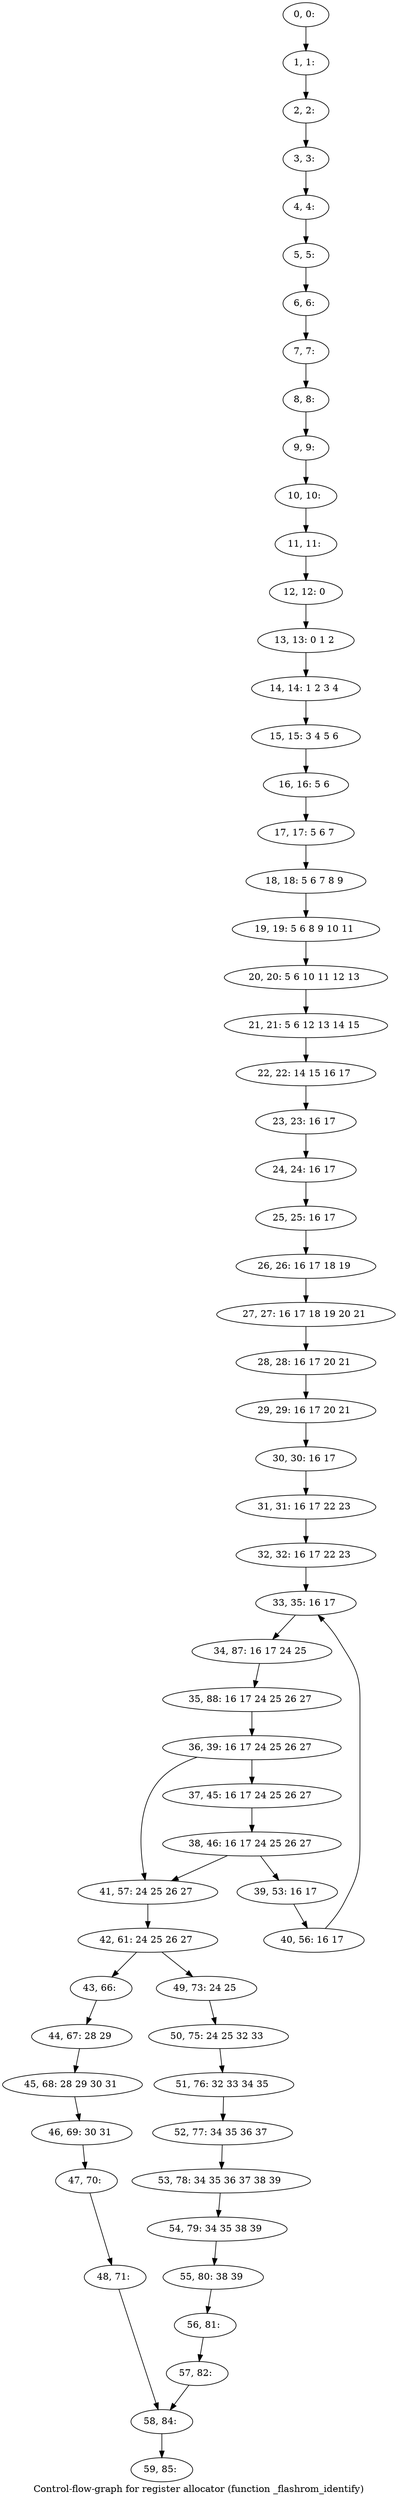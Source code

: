 digraph G {
graph [label="Control-flow-graph for register allocator (function _flashrom_identify)"]
0[label="0, 0: "];
1[label="1, 1: "];
2[label="2, 2: "];
3[label="3, 3: "];
4[label="4, 4: "];
5[label="5, 5: "];
6[label="6, 6: "];
7[label="7, 7: "];
8[label="8, 8: "];
9[label="9, 9: "];
10[label="10, 10: "];
11[label="11, 11: "];
12[label="12, 12: 0 "];
13[label="13, 13: 0 1 2 "];
14[label="14, 14: 1 2 3 4 "];
15[label="15, 15: 3 4 5 6 "];
16[label="16, 16: 5 6 "];
17[label="17, 17: 5 6 7 "];
18[label="18, 18: 5 6 7 8 9 "];
19[label="19, 19: 5 6 8 9 10 11 "];
20[label="20, 20: 5 6 10 11 12 13 "];
21[label="21, 21: 5 6 12 13 14 15 "];
22[label="22, 22: 14 15 16 17 "];
23[label="23, 23: 16 17 "];
24[label="24, 24: 16 17 "];
25[label="25, 25: 16 17 "];
26[label="26, 26: 16 17 18 19 "];
27[label="27, 27: 16 17 18 19 20 21 "];
28[label="28, 28: 16 17 20 21 "];
29[label="29, 29: 16 17 20 21 "];
30[label="30, 30: 16 17 "];
31[label="31, 31: 16 17 22 23 "];
32[label="32, 32: 16 17 22 23 "];
33[label="33, 35: 16 17 "];
34[label="34, 87: 16 17 24 25 "];
35[label="35, 88: 16 17 24 25 26 27 "];
36[label="36, 39: 16 17 24 25 26 27 "];
37[label="37, 45: 16 17 24 25 26 27 "];
38[label="38, 46: 16 17 24 25 26 27 "];
39[label="39, 53: 16 17 "];
40[label="40, 56: 16 17 "];
41[label="41, 57: 24 25 26 27 "];
42[label="42, 61: 24 25 26 27 "];
43[label="43, 66: "];
44[label="44, 67: 28 29 "];
45[label="45, 68: 28 29 30 31 "];
46[label="46, 69: 30 31 "];
47[label="47, 70: "];
48[label="48, 71: "];
49[label="49, 73: 24 25 "];
50[label="50, 75: 24 25 32 33 "];
51[label="51, 76: 32 33 34 35 "];
52[label="52, 77: 34 35 36 37 "];
53[label="53, 78: 34 35 36 37 38 39 "];
54[label="54, 79: 34 35 38 39 "];
55[label="55, 80: 38 39 "];
56[label="56, 81: "];
57[label="57, 82: "];
58[label="58, 84: "];
59[label="59, 85: "];
0->1 ;
1->2 ;
2->3 ;
3->4 ;
4->5 ;
5->6 ;
6->7 ;
7->8 ;
8->9 ;
9->10 ;
10->11 ;
11->12 ;
12->13 ;
13->14 ;
14->15 ;
15->16 ;
16->17 ;
17->18 ;
18->19 ;
19->20 ;
20->21 ;
21->22 ;
22->23 ;
23->24 ;
24->25 ;
25->26 ;
26->27 ;
27->28 ;
28->29 ;
29->30 ;
30->31 ;
31->32 ;
32->33 ;
33->34 ;
34->35 ;
35->36 ;
36->37 ;
36->41 ;
37->38 ;
38->39 ;
38->41 ;
39->40 ;
40->33 ;
41->42 ;
42->43 ;
42->49 ;
43->44 ;
44->45 ;
45->46 ;
46->47 ;
47->48 ;
48->58 ;
49->50 ;
50->51 ;
51->52 ;
52->53 ;
53->54 ;
54->55 ;
55->56 ;
56->57 ;
57->58 ;
58->59 ;
}
